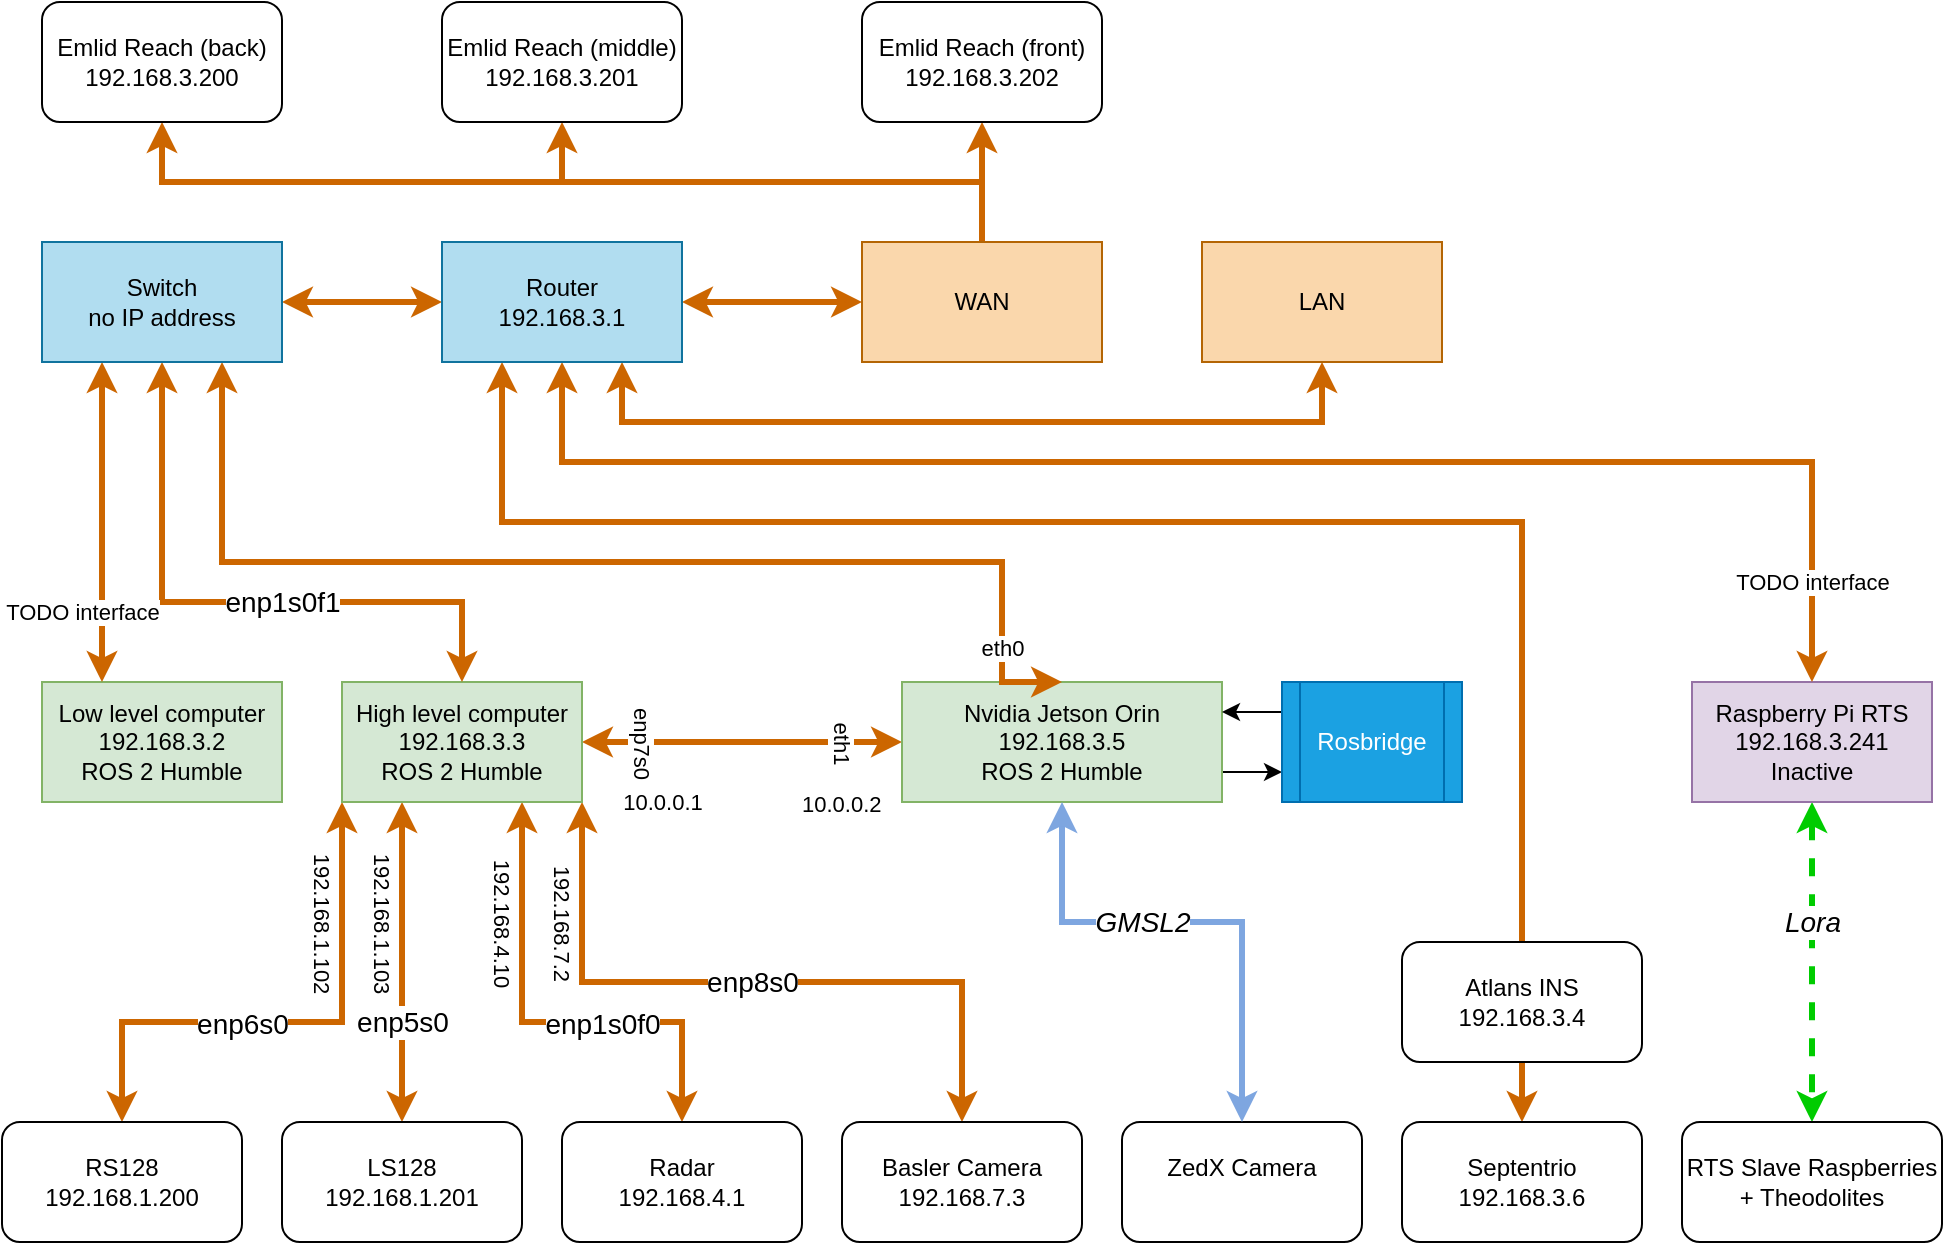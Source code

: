 <mxfile version="24.7.17">
  <diagram name="Page-1" id="lXaNqZM-0Tj3juV3bvDM">
    <mxGraphModel dx="1434" dy="1930" grid="1" gridSize="10" guides="1" tooltips="1" connect="1" arrows="1" fold="1" page="1" pageScale="1" pageWidth="850" pageHeight="1100" math="0" shadow="0">
      <root>
        <mxCell id="0" />
        <mxCell id="1" parent="0" />
        <mxCell id="vBaHfqE5TDyvZSrMxQp3-10" style="edgeStyle=orthogonalEdgeStyle;rounded=0;orthogonalLoop=1;jettySize=auto;html=1;exitX=0;exitY=1;exitDx=0;exitDy=0;entryX=0.5;entryY=0;entryDx=0;entryDy=0;strokeColor=#CC6600;strokeWidth=3;startArrow=classic;startFill=1;" parent="1" source="vBaHfqE5TDyvZSrMxQp3-1" target="vBaHfqE5TDyvZSrMxQp3-3" edge="1">
          <mxGeometry relative="1" as="geometry">
            <Array as="points">
              <mxPoint x="210" y="390" />
              <mxPoint x="100" y="390" />
            </Array>
          </mxGeometry>
        </mxCell>
        <mxCell id="vBaHfqE5TDyvZSrMxQp3-52" value="enp6s0" style="edgeLabel;html=1;align=center;verticalAlign=middle;resizable=0;points=[];fontSize=14;" parent="vBaHfqE5TDyvZSrMxQp3-10" vertex="1" connectable="0">
          <mxGeometry x="-0.037" y="1" relative="1" as="geometry">
            <mxPoint x="-30" as="offset" />
          </mxGeometry>
        </mxCell>
        <mxCell id="_xUKE3sM2rI7NT-TXMz9-5" value="192.168.1.102" style="edgeLabel;html=1;align=center;verticalAlign=middle;resizable=0;points=[];rotation=90;" parent="vBaHfqE5TDyvZSrMxQp3-10" vertex="1" connectable="0">
          <mxGeometry x="-0.696" y="-1" relative="1" as="geometry">
            <mxPoint x="-9" y="19" as="offset" />
          </mxGeometry>
        </mxCell>
        <mxCell id="vBaHfqE5TDyvZSrMxQp3-11" value="enp5s0" style="edgeStyle=orthogonalEdgeStyle;rounded=0;orthogonalLoop=1;jettySize=auto;html=1;entryX=0.5;entryY=0;entryDx=0;entryDy=0;strokeColor=#CC6600;strokeWidth=3;startArrow=classic;startFill=1;fontSize=14;" parent="1" source="vBaHfqE5TDyvZSrMxQp3-1" target="vBaHfqE5TDyvZSrMxQp3-4" edge="1">
          <mxGeometry x="0.375" relative="1" as="geometry">
            <Array as="points">
              <mxPoint x="240" y="320" />
              <mxPoint x="240" y="320" />
            </Array>
            <mxPoint as="offset" />
          </mxGeometry>
        </mxCell>
        <mxCell id="_xUKE3sM2rI7NT-TXMz9-6" value="192.168.1.103" style="edgeLabel;html=1;align=center;verticalAlign=middle;resizable=0;points=[];rotation=90;" parent="vBaHfqE5TDyvZSrMxQp3-11" vertex="1" connectable="0">
          <mxGeometry x="-0.475" y="3" relative="1" as="geometry">
            <mxPoint x="-13" y="18" as="offset" />
          </mxGeometry>
        </mxCell>
        <mxCell id="vBaHfqE5TDyvZSrMxQp3-12" style="edgeStyle=orthogonalEdgeStyle;rounded=0;orthogonalLoop=1;jettySize=auto;html=1;entryX=0.5;entryY=0;entryDx=0;entryDy=0;strokeColor=#CC6600;strokeWidth=3;exitX=0.75;exitY=1;exitDx=0;exitDy=0;startArrow=classic;startFill=1;" parent="1" source="vBaHfqE5TDyvZSrMxQp3-1" target="vBaHfqE5TDyvZSrMxQp3-5" edge="1">
          <mxGeometry relative="1" as="geometry">
            <Array as="points">
              <mxPoint x="300" y="390" />
              <mxPoint x="380" y="390" />
            </Array>
          </mxGeometry>
        </mxCell>
        <mxCell id="vBaHfqE5TDyvZSrMxQp3-53" value="enp1s0f0" style="edgeLabel;html=1;align=center;verticalAlign=middle;resizable=0;points=[];fontSize=14;" parent="vBaHfqE5TDyvZSrMxQp3-12" vertex="1" connectable="0">
          <mxGeometry x="-0.05" y="-1" relative="1" as="geometry">
            <mxPoint x="36" as="offset" />
          </mxGeometry>
        </mxCell>
        <mxCell id="vBaHfqE5TDyvZSrMxQp3-14" value="&lt;font style=&quot;font-size: 14px;&quot;&gt;enp8s0&lt;/font&gt;" style="edgeStyle=orthogonalEdgeStyle;rounded=0;orthogonalLoop=1;jettySize=auto;html=1;exitX=1;exitY=1;exitDx=0;exitDy=0;strokeColor=#CC6600;strokeWidth=3;startArrow=classic;startFill=1;" parent="1" source="vBaHfqE5TDyvZSrMxQp3-1" target="vBaHfqE5TDyvZSrMxQp3-6" edge="1">
          <mxGeometry relative="1" as="geometry">
            <Array as="points">
              <mxPoint x="330" y="370" />
              <mxPoint x="520" y="370" />
            </Array>
            <mxPoint as="offset" />
          </mxGeometry>
        </mxCell>
        <mxCell id="_xUKE3sM2rI7NT-TXMz9-2" value="10.0.0.1" style="edgeStyle=orthogonalEdgeStyle;rounded=0;orthogonalLoop=1;jettySize=auto;html=1;startArrow=classic;startFill=1;strokeWidth=3;strokeColor=#CC6600;" parent="1" source="vBaHfqE5TDyvZSrMxQp3-1" target="vBaHfqE5TDyvZSrMxQp3-2" edge="1">
          <mxGeometry x="-0.5" y="-30" relative="1" as="geometry">
            <mxPoint as="offset" />
          </mxGeometry>
        </mxCell>
        <mxCell id="vBaHfqE5TDyvZSrMxQp3-1" value="&lt;div&gt;High level computer&lt;/div&gt;&lt;div&gt;192.168.3.3&lt;/div&gt;&lt;div&gt;ROS 2 Humble&lt;br&gt;&lt;/div&gt;" style="rounded=0;whiteSpace=wrap;html=1;fillColor=#d5e8d4;strokeColor=#82b366;" parent="1" vertex="1">
          <mxGeometry x="210" y="220" width="120" height="60" as="geometry" />
        </mxCell>
        <mxCell id="vBaHfqE5TDyvZSrMxQp3-40" style="edgeStyle=orthogonalEdgeStyle;rounded=0;orthogonalLoop=1;jettySize=auto;html=1;exitX=1;exitY=0.75;exitDx=0;exitDy=0;entryX=0;entryY=0.75;entryDx=0;entryDy=0;" parent="1" source="vBaHfqE5TDyvZSrMxQp3-2" target="vBaHfqE5TDyvZSrMxQp3-39" edge="1">
          <mxGeometry relative="1" as="geometry" />
        </mxCell>
        <mxCell id="vBaHfqE5TDyvZSrMxQp3-2" value="&lt;div&gt;Nvidia Jetson Orin&lt;br&gt;&lt;/div&gt;&lt;div&gt;192.168.3.5&lt;/div&gt;&lt;div&gt;ROS 2 Humble&lt;br&gt;&lt;/div&gt;" style="rounded=0;whiteSpace=wrap;html=1;fillColor=#d5e8d4;strokeColor=#82b366;" parent="1" vertex="1">
          <mxGeometry x="490" y="220" width="160" height="60" as="geometry" />
        </mxCell>
        <mxCell id="vBaHfqE5TDyvZSrMxQp3-3" value="&lt;div&gt;RS128&lt;/div&gt;&lt;div&gt;192.168.1.200&lt;br&gt;&lt;/div&gt;" style="rounded=1;whiteSpace=wrap;html=1;" parent="1" vertex="1">
          <mxGeometry x="40" y="440" width="120" height="60" as="geometry" />
        </mxCell>
        <mxCell id="vBaHfqE5TDyvZSrMxQp3-4" value="&lt;div&gt;LS128&lt;br&gt;192.168.1.201&lt;/div&gt;" style="rounded=1;whiteSpace=wrap;html=1;" parent="1" vertex="1">
          <mxGeometry x="180" y="440" width="120" height="60" as="geometry" />
        </mxCell>
        <mxCell id="vBaHfqE5TDyvZSrMxQp3-5" value="&lt;div&gt;Radar&lt;/div&gt;&lt;div&gt;192.168.4.1&lt;br&gt;&lt;/div&gt;" style="rounded=1;whiteSpace=wrap;html=1;" parent="1" vertex="1">
          <mxGeometry x="320" y="440" width="120" height="60" as="geometry" />
        </mxCell>
        <mxCell id="vBaHfqE5TDyvZSrMxQp3-6" value="&lt;div&gt;Basler Camera&lt;br&gt;&lt;/div&gt;&lt;div&gt;192.168.7.3&lt;br&gt;&lt;/div&gt;" style="rounded=1;whiteSpace=wrap;html=1;" parent="1" vertex="1">
          <mxGeometry x="460" y="440" width="120" height="60" as="geometry" />
        </mxCell>
        <mxCell id="vBaHfqE5TDyvZSrMxQp3-43" style="edgeStyle=orthogonalEdgeStyle;rounded=0;orthogonalLoop=1;jettySize=auto;html=1;exitX=0.5;exitY=1;exitDx=0;exitDy=0;entryX=0.5;entryY=0;entryDx=0;entryDy=0;fontSize=14;strokeColor=#00CC00;strokeWidth=3;dashed=1;startArrow=classic;startFill=1;" parent="1" source="vBaHfqE5TDyvZSrMxQp3-7" target="vBaHfqE5TDyvZSrMxQp3-42" edge="1">
          <mxGeometry relative="1" as="geometry" />
        </mxCell>
        <mxCell id="vBaHfqE5TDyvZSrMxQp3-44" value="&lt;font style=&quot;font-size: 14px;&quot;&gt;Lora&lt;/font&gt;" style="edgeLabel;html=1;align=center;verticalAlign=middle;resizable=0;points=[];fontStyle=2" parent="vBaHfqE5TDyvZSrMxQp3-43" vertex="1" connectable="0">
          <mxGeometry x="-0.15" relative="1" as="geometry">
            <mxPoint y="-8" as="offset" />
          </mxGeometry>
        </mxCell>
        <mxCell id="vBaHfqE5TDyvZSrMxQp3-7" value="&lt;div&gt;Raspberry Pi RTS&lt;br&gt;&lt;/div&gt;&lt;div&gt;192.168.3.241&lt;/div&gt;&lt;div&gt;Inactive&lt;br&gt;&lt;/div&gt;" style="rounded=0;whiteSpace=wrap;html=1;fillColor=#e1d5e7;strokeColor=#9673a6;" parent="1" vertex="1">
          <mxGeometry x="885" y="220" width="120" height="60" as="geometry" />
        </mxCell>
        <mxCell id="vBaHfqE5TDyvZSrMxQp3-8" value="&lt;div&gt;Low level computer&lt;br&gt;&lt;/div&gt;&lt;div&gt;192.168.3.2&lt;/div&gt;&lt;div&gt;ROS 2 Humble&lt;br&gt;&lt;/div&gt;" style="rounded=0;whiteSpace=wrap;html=1;fillColor=#d5e8d4;strokeColor=#82b366;" parent="1" vertex="1">
          <mxGeometry x="60" y="220" width="120" height="60" as="geometry" />
        </mxCell>
        <mxCell id="vBaHfqE5TDyvZSrMxQp3-9" value="&lt;div&gt;ZedX Camera&lt;/div&gt;&lt;div&gt;&lt;br&gt;&lt;/div&gt;" style="rounded=1;whiteSpace=wrap;html=1;" parent="1" vertex="1">
          <mxGeometry x="600" y="440" width="120" height="60" as="geometry" />
        </mxCell>
        <mxCell id="vBaHfqE5TDyvZSrMxQp3-15" style="edgeStyle=orthogonalEdgeStyle;rounded=0;orthogonalLoop=1;jettySize=auto;html=1;entryX=0.5;entryY=0;entryDx=0;entryDy=0;strokeWidth=3;strokeColor=#7EA6E0;startArrow=classic;startFill=1;exitX=0.5;exitY=1;exitDx=0;exitDy=0;" parent="1" source="vBaHfqE5TDyvZSrMxQp3-2" target="vBaHfqE5TDyvZSrMxQp3-9" edge="1">
          <mxGeometry relative="1" as="geometry">
            <mxPoint x="550" y="280" as="sourcePoint" />
            <mxPoint x="672" y="435" as="targetPoint" />
            <Array as="points">
              <mxPoint x="570" y="340" />
              <mxPoint x="660" y="340" />
            </Array>
          </mxGeometry>
        </mxCell>
        <mxCell id="vBaHfqE5TDyvZSrMxQp3-38" value="&lt;font style=&quot;font-size: 14px;&quot;&gt;GMSL2&lt;/font&gt;" style="edgeLabel;html=1;align=center;verticalAlign=middle;resizable=0;points=[];fontStyle=2" parent="vBaHfqE5TDyvZSrMxQp3-15" vertex="1" connectable="0">
          <mxGeometry x="0.141" y="3" relative="1" as="geometry">
            <mxPoint x="-43" y="3" as="offset" />
          </mxGeometry>
        </mxCell>
        <mxCell id="vBaHfqE5TDyvZSrMxQp3-21" style="edgeStyle=orthogonalEdgeStyle;rounded=0;orthogonalLoop=1;jettySize=auto;html=1;exitX=0.25;exitY=1;exitDx=0;exitDy=0;strokeWidth=3;strokeColor=#CC6600;startArrow=classic;startFill=1;entryX=0.5;entryY=0;entryDx=0;entryDy=0;" parent="1" source="vBaHfqE5TDyvZSrMxQp3-16" target="_xUKE3sM2rI7NT-TXMz9-1" edge="1">
          <mxGeometry relative="1" as="geometry">
            <mxPoint x="410" y="50" as="sourcePoint" />
            <Array as="points">
              <mxPoint x="290" y="140" />
              <mxPoint x="800" y="140" />
            </Array>
            <mxPoint x="780" y="150" as="targetPoint" />
          </mxGeometry>
        </mxCell>
        <mxCell id="vBaHfqE5TDyvZSrMxQp3-25" style="edgeStyle=orthogonalEdgeStyle;rounded=0;orthogonalLoop=1;jettySize=auto;html=1;exitX=0.5;exitY=1;exitDx=0;exitDy=0;strokeWidth=3;strokeColor=#CC6600;startArrow=classic;startFill=1;entryX=0.5;entryY=0;entryDx=0;entryDy=0;" parent="1" source="vBaHfqE5TDyvZSrMxQp3-16" target="vBaHfqE5TDyvZSrMxQp3-7" edge="1">
          <mxGeometry relative="1" as="geometry">
            <mxPoint x="950" y="150" as="targetPoint" />
            <Array as="points">
              <mxPoint x="320" y="110" />
              <mxPoint x="945" y="110" />
            </Array>
          </mxGeometry>
        </mxCell>
        <mxCell id="vBaHfqE5TDyvZSrMxQp3-27" style="edgeStyle=orthogonalEdgeStyle;rounded=0;orthogonalLoop=1;jettySize=auto;html=1;exitX=0;exitY=0.5;exitDx=0;exitDy=0;startArrow=classic;startFill=1;strokeWidth=3;strokeColor=#CC6600;" parent="1" source="vBaHfqE5TDyvZSrMxQp3-16" target="vBaHfqE5TDyvZSrMxQp3-17" edge="1">
          <mxGeometry relative="1" as="geometry" />
        </mxCell>
        <mxCell id="vBaHfqE5TDyvZSrMxQp3-46" style="edgeStyle=orthogonalEdgeStyle;rounded=0;orthogonalLoop=1;jettySize=auto;html=1;exitX=1;exitY=0.5;exitDx=0;exitDy=0;strokeWidth=3;strokeColor=#CC6600;startArrow=classic;startFill=1;" parent="1" source="vBaHfqE5TDyvZSrMxQp3-16" edge="1">
          <mxGeometry relative="1" as="geometry">
            <mxPoint x="470" y="30" as="targetPoint" />
            <Array as="points">
              <mxPoint x="470" y="30" />
              <mxPoint x="470" y="30" />
            </Array>
          </mxGeometry>
        </mxCell>
        <mxCell id="_xUKE3sM2rI7NT-TXMz9-3" style="edgeStyle=orthogonalEdgeStyle;rounded=0;orthogonalLoop=1;jettySize=auto;html=1;exitX=0.75;exitY=1;exitDx=0;exitDy=0;entryX=0.5;entryY=1;entryDx=0;entryDy=0;startArrow=classic;startFill=1;strokeWidth=3;strokeColor=#CC6600;" parent="1" source="vBaHfqE5TDyvZSrMxQp3-16" target="vBaHfqE5TDyvZSrMxQp3-49" edge="1">
          <mxGeometry relative="1" as="geometry">
            <Array as="points">
              <mxPoint x="350" y="90" />
              <mxPoint x="700" y="90" />
            </Array>
          </mxGeometry>
        </mxCell>
        <mxCell id="vBaHfqE5TDyvZSrMxQp3-16" value="&lt;div&gt;Router&lt;br&gt;&lt;/div&gt;&lt;div&gt;192.168.3.1&lt;br&gt;&lt;/div&gt;" style="rounded=0;whiteSpace=wrap;html=1;fillColor=#b1ddf0;strokeColor=#10739e;" parent="1" vertex="1">
          <mxGeometry x="260" width="120" height="60" as="geometry" />
        </mxCell>
        <mxCell id="vBaHfqE5TDyvZSrMxQp3-31" style="edgeStyle=orthogonalEdgeStyle;rounded=0;orthogonalLoop=1;jettySize=auto;html=1;exitX=0.25;exitY=1;exitDx=0;exitDy=0;entryX=0.25;entryY=0;entryDx=0;entryDy=0;strokeWidth=3;strokeColor=#CC6600;startArrow=classic;startFill=1;" parent="1" source="vBaHfqE5TDyvZSrMxQp3-17" target="vBaHfqE5TDyvZSrMxQp3-8" edge="1">
          <mxGeometry relative="1" as="geometry">
            <Array as="points">
              <mxPoint x="90" y="120" />
              <mxPoint x="90" y="120" />
            </Array>
          </mxGeometry>
        </mxCell>
        <mxCell id="vBaHfqE5TDyvZSrMxQp3-32" style="edgeStyle=orthogonalEdgeStyle;rounded=0;orthogonalLoop=1;jettySize=auto;html=1;exitX=0.5;exitY=1;exitDx=0;exitDy=0;strokeWidth=3;strokeColor=#CC6600;startArrow=classic;startFill=1;entryX=0.5;entryY=0;entryDx=0;entryDy=0;" parent="1" source="vBaHfqE5TDyvZSrMxQp3-17" target="vBaHfqE5TDyvZSrMxQp3-1" edge="1">
          <mxGeometry relative="1" as="geometry">
            <Array as="points">
              <mxPoint x="120" y="180" />
              <mxPoint x="270" y="180" />
            </Array>
          </mxGeometry>
        </mxCell>
        <mxCell id="vBaHfqE5TDyvZSrMxQp3-51" value="enp1s0f1" style="edgeLabel;html=1;align=center;verticalAlign=middle;resizable=0;points=[];fontSize=14;" parent="vBaHfqE5TDyvZSrMxQp3-32" vertex="1" connectable="0">
          <mxGeometry x="-0.118" y="-4" relative="1" as="geometry">
            <mxPoint x="43" y="-4" as="offset" />
          </mxGeometry>
        </mxCell>
        <mxCell id="vBaHfqE5TDyvZSrMxQp3-33" style="edgeStyle=orthogonalEdgeStyle;rounded=0;orthogonalLoop=1;jettySize=auto;html=1;exitX=0.75;exitY=1;exitDx=0;exitDy=0;startArrow=classic;startFill=1;strokeWidth=3;strokeColor=#CC6600;entryX=0.5;entryY=0;entryDx=0;entryDy=0;" parent="1" source="vBaHfqE5TDyvZSrMxQp3-17" target="vBaHfqE5TDyvZSrMxQp3-2" edge="1">
          <mxGeometry relative="1" as="geometry">
            <Array as="points">
              <mxPoint x="150" y="160" />
              <mxPoint x="540" y="160" />
            </Array>
          </mxGeometry>
        </mxCell>
        <mxCell id="_xUKE3sM2rI7NT-TXMz9-4" value="eth0" style="edgeLabel;html=1;align=center;verticalAlign=middle;resizable=0;points=[];" parent="vBaHfqE5TDyvZSrMxQp3-33" vertex="1" connectable="0">
          <mxGeometry x="0.837" relative="1" as="geometry">
            <mxPoint as="offset" />
          </mxGeometry>
        </mxCell>
        <mxCell id="vBaHfqE5TDyvZSrMxQp3-17" value="&lt;div&gt;Switch&lt;br&gt;&lt;/div&gt;&lt;div&gt;no IP address&lt;br&gt;&lt;/div&gt;" style="rounded=0;whiteSpace=wrap;html=1;fillColor=#b1ddf0;strokeColor=#10739e;" parent="1" vertex="1">
          <mxGeometry x="60" width="120" height="60" as="geometry" />
        </mxCell>
        <mxCell id="vBaHfqE5TDyvZSrMxQp3-41" style="edgeStyle=orthogonalEdgeStyle;rounded=0;orthogonalLoop=1;jettySize=auto;html=1;exitX=0;exitY=0.25;exitDx=0;exitDy=0;entryX=1;entryY=0.25;entryDx=0;entryDy=0;" parent="1" source="vBaHfqE5TDyvZSrMxQp3-39" target="vBaHfqE5TDyvZSrMxQp3-2" edge="1">
          <mxGeometry relative="1" as="geometry" />
        </mxCell>
        <mxCell id="vBaHfqE5TDyvZSrMxQp3-39" value="Rosbridge" style="shape=process;whiteSpace=wrap;html=1;backgroundOutline=1;fillColor=#1ba1e2;strokeColor=#006EAF;fontColor=#ffffff;" parent="1" vertex="1">
          <mxGeometry x="680" y="220" width="90" height="60" as="geometry" />
        </mxCell>
        <mxCell id="vBaHfqE5TDyvZSrMxQp3-42" value="&lt;div&gt;RTS Slave Raspberries&lt;/div&gt;&lt;div&gt;+ Theodolites&lt;br&gt;&lt;/div&gt;" style="rounded=1;whiteSpace=wrap;html=1;" parent="1" vertex="1">
          <mxGeometry x="880" y="440" width="130" height="60" as="geometry" />
        </mxCell>
        <mxCell id="vBaHfqE5TDyvZSrMxQp3-49" value="LAN" style="rounded=0;whiteSpace=wrap;html=1;fillColor=#fad7ac;strokeColor=#b46504;" parent="1" vertex="1">
          <mxGeometry x="640" width="120" height="60" as="geometry" />
        </mxCell>
        <mxCell id="c-H09LIcqTzEDLmXKNv2-4" style="edgeStyle=orthogonalEdgeStyle;rounded=0;orthogonalLoop=1;jettySize=auto;html=1;exitX=0.5;exitY=0;exitDx=0;exitDy=0;entryX=0.5;entryY=1;entryDx=0;entryDy=0;strokeWidth=3;strokeColor=#CC6600;" parent="1" source="vBaHfqE5TDyvZSrMxQp3-50" target="c-H09LIcqTzEDLmXKNv2-3" edge="1">
          <mxGeometry relative="1" as="geometry" />
        </mxCell>
        <mxCell id="c-H09LIcqTzEDLmXKNv2-5" style="edgeStyle=orthogonalEdgeStyle;rounded=0;orthogonalLoop=1;jettySize=auto;html=1;exitX=0.5;exitY=0;exitDx=0;exitDy=0;entryX=0.5;entryY=1;entryDx=0;entryDy=0;strokeWidth=3;strokeColor=#CC6600;" parent="1" source="vBaHfqE5TDyvZSrMxQp3-50" target="c-H09LIcqTzEDLmXKNv2-2" edge="1">
          <mxGeometry relative="1" as="geometry" />
        </mxCell>
        <mxCell id="c-H09LIcqTzEDLmXKNv2-6" style="edgeStyle=orthogonalEdgeStyle;rounded=0;orthogonalLoop=1;jettySize=auto;html=1;exitX=0.5;exitY=0;exitDx=0;exitDy=0;entryX=0.5;entryY=1;entryDx=0;entryDy=0;strokeWidth=3;strokeColor=#CC6600;" parent="1" source="vBaHfqE5TDyvZSrMxQp3-50" target="c-H09LIcqTzEDLmXKNv2-1" edge="1">
          <mxGeometry relative="1" as="geometry" />
        </mxCell>
        <mxCell id="vBaHfqE5TDyvZSrMxQp3-50" value="WAN" style="rounded=0;whiteSpace=wrap;html=1;fillColor=#fad7ac;strokeColor=#b46504;" parent="1" vertex="1">
          <mxGeometry x="470" width="120" height="60" as="geometry" />
        </mxCell>
        <mxCell id="_xUKE3sM2rI7NT-TXMz9-1" value="&lt;div&gt;Septentrio&lt;br&gt;&lt;/div&gt;&lt;div&gt;192.168.3.6&lt;br&gt;&lt;/div&gt;" style="rounded=1;whiteSpace=wrap;html=1;" parent="1" vertex="1">
          <mxGeometry x="740" y="440" width="120" height="60" as="geometry" />
        </mxCell>
        <mxCell id="_xUKE3sM2rI7NT-TXMz9-7" value="TODO interface" style="edgeLabel;html=1;align=center;verticalAlign=middle;resizable=0;points=[];" parent="1" vertex="1" connectable="0">
          <mxGeometry x="80" y="185" as="geometry" />
        </mxCell>
        <mxCell id="_xUKE3sM2rI7NT-TXMz9-8" value="enp7s0" style="edgeLabel;html=1;align=center;verticalAlign=middle;resizable=0;points=[];rotation=90;" parent="1" vertex="1" connectable="0">
          <mxGeometry x="360" y="250" as="geometry" />
        </mxCell>
        <mxCell id="_xUKE3sM2rI7NT-TXMz9-9" value="eth1" style="edgeLabel;html=1;align=center;verticalAlign=middle;resizable=0;points=[];rotation=90;" parent="1" vertex="1" connectable="0">
          <mxGeometry x="460" y="250" as="geometry" />
        </mxCell>
        <mxCell id="_xUKE3sM2rI7NT-TXMz9-10" value="TODO interface" style="edgeLabel;html=1;align=center;verticalAlign=middle;resizable=0;points=[];rotation=0;" parent="1" vertex="1" connectable="0">
          <mxGeometry x="945" y="170" as="geometry" />
        </mxCell>
        <mxCell id="_xUKE3sM2rI7NT-TXMz9-11" value="192.168.4.10" style="edgeLabel;html=1;align=center;verticalAlign=middle;resizable=0;points=[];rotation=90;" parent="1" vertex="1" connectable="0">
          <mxGeometry x="290" y="340" as="geometry" />
        </mxCell>
        <mxCell id="_xUKE3sM2rI7NT-TXMz9-12" value="192.168.7.2" style="edgeLabel;html=1;align=center;verticalAlign=middle;resizable=0;points=[];rotation=90;" parent="1" vertex="1" connectable="0">
          <mxGeometry x="320" y="340" as="geometry" />
        </mxCell>
        <mxCell id="_xUKE3sM2rI7NT-TXMz9-15" value="&lt;font style=&quot;font-size: 11px;&quot;&gt;10.0.0.2&lt;/font&gt;" style="text;whiteSpace=wrap;html=1;" parent="1" vertex="1">
          <mxGeometry x="437.5" y="267" width="45" height="30" as="geometry" />
        </mxCell>
        <mxCell id="CwpeyEkSjK2lWXP4DWoM-1" value="&lt;div&gt;Atlans INS&lt;br&gt;&lt;/div&gt;&lt;div&gt;192.168.3.4&lt;br&gt;&lt;/div&gt;" style="rounded=1;whiteSpace=wrap;html=1;" parent="1" vertex="1">
          <mxGeometry x="740" y="350" width="120" height="60" as="geometry" />
        </mxCell>
        <mxCell id="c-H09LIcqTzEDLmXKNv2-1" value="&lt;div&gt;Emlid Reach (back)&lt;br&gt;&lt;/div&gt;&lt;div&gt;192.168.3.200&lt;br&gt;&lt;/div&gt;" style="rounded=1;whiteSpace=wrap;html=1;" parent="1" vertex="1">
          <mxGeometry x="60" y="-120" width="120" height="60" as="geometry" />
        </mxCell>
        <mxCell id="c-H09LIcqTzEDLmXKNv2-2" value="&lt;div&gt;Emlid Reach (middle)&lt;br&gt;&lt;/div&gt;&lt;div&gt;192.168.3.201&lt;br&gt;&lt;/div&gt;" style="rounded=1;whiteSpace=wrap;html=1;" parent="1" vertex="1">
          <mxGeometry x="260" y="-120" width="120" height="60" as="geometry" />
        </mxCell>
        <mxCell id="c-H09LIcqTzEDLmXKNv2-3" value="&lt;div&gt;Emlid Reach (front)&lt;br&gt;&lt;/div&gt;&lt;div&gt;192.168.3.202&lt;br&gt;&lt;/div&gt;" style="rounded=1;whiteSpace=wrap;html=1;" parent="1" vertex="1">
          <mxGeometry x="470" y="-120" width="120" height="60" as="geometry" />
        </mxCell>
      </root>
    </mxGraphModel>
  </diagram>
</mxfile>
